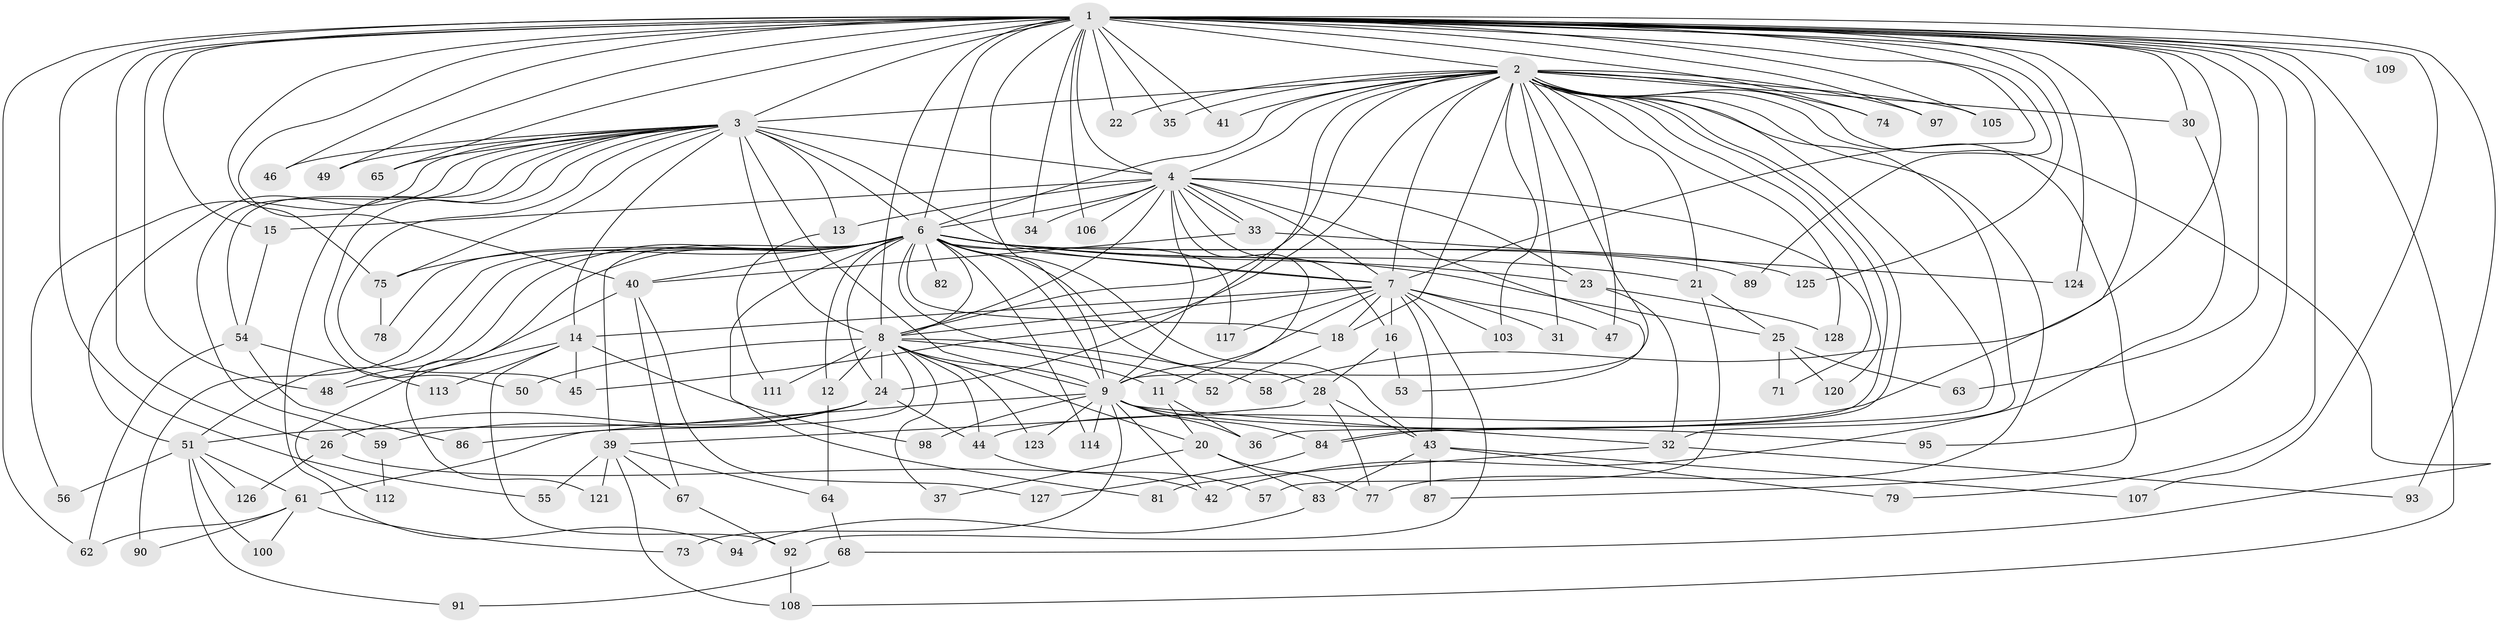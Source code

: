 // original degree distribution, {34: 0.0078125, 28: 0.0078125, 16: 0.015625, 21: 0.015625, 33: 0.0078125, 18: 0.015625, 22: 0.0078125, 4: 0.0703125, 3: 0.1953125, 7: 0.03125, 2: 0.546875, 5: 0.046875, 6: 0.0234375, 8: 0.0078125}
// Generated by graph-tools (version 1.1) at 2025/11/02/27/25 16:11:00]
// undirected, 101 vertices, 229 edges
graph export_dot {
graph [start="1"]
  node [color=gray90,style=filled];
  1 [super="+10"];
  2 [super="+27"];
  3 [super="+5"];
  4 [super="+17"];
  6 [super="+19"];
  7 [super="+38"];
  8 [super="+119"];
  9 [super="+70"];
  11 [super="+122"];
  12;
  13;
  14 [super="+101"];
  15;
  16;
  18 [super="+29"];
  20;
  21;
  22;
  23;
  24 [super="+60"];
  25;
  26;
  28;
  30 [super="+66"];
  31;
  32 [super="+80"];
  33 [super="+88"];
  34;
  35;
  36;
  37;
  39 [super="+115"];
  40 [super="+85"];
  41;
  42;
  43 [super="+104"];
  44 [super="+96"];
  45;
  46;
  47;
  48 [super="+102"];
  49;
  50;
  51 [super="+72"];
  52;
  53;
  54;
  55;
  56;
  57;
  58;
  59;
  61 [super="+99"];
  62;
  63;
  64;
  65 [super="+69"];
  67 [super="+118"];
  68;
  71;
  73;
  74;
  75 [super="+76"];
  77 [super="+116"];
  78;
  79;
  81;
  82;
  83;
  84 [super="+110"];
  86;
  87;
  89;
  90;
  91;
  92;
  93;
  94;
  95;
  97;
  98;
  100;
  103;
  105;
  106;
  107;
  108;
  109;
  111;
  112;
  113;
  114;
  117;
  120;
  121;
  123;
  124;
  125;
  126;
  127;
  128;
  1 -- 2 [weight=3];
  1 -- 3 [weight=4];
  1 -- 4 [weight=2];
  1 -- 6 [weight=2];
  1 -- 7 [weight=2];
  1 -- 8 [weight=2];
  1 -- 9 [weight=3];
  1 -- 15;
  1 -- 22;
  1 -- 26;
  1 -- 30;
  1 -- 34;
  1 -- 35;
  1 -- 41;
  1 -- 46;
  1 -- 49;
  1 -- 55;
  1 -- 58;
  1 -- 62;
  1 -- 74;
  1 -- 79;
  1 -- 89;
  1 -- 93;
  1 -- 95;
  1 -- 106;
  1 -- 108;
  1 -- 109 [weight=2];
  1 -- 124;
  1 -- 125;
  1 -- 97;
  1 -- 105;
  1 -- 75;
  1 -- 44;
  1 -- 107;
  1 -- 48;
  1 -- 63;
  1 -- 65;
  1 -- 40;
  2 -- 3 [weight=2];
  2 -- 4;
  2 -- 6;
  2 -- 7;
  2 -- 8;
  2 -- 9;
  2 -- 18;
  2 -- 21;
  2 -- 22;
  2 -- 24;
  2 -- 30;
  2 -- 32;
  2 -- 35;
  2 -- 36;
  2 -- 47;
  2 -- 68;
  2 -- 74;
  2 -- 84;
  2 -- 84;
  2 -- 87;
  2 -- 97;
  2 -- 103;
  2 -- 120;
  2 -- 128;
  2 -- 105;
  2 -- 41;
  2 -- 45;
  2 -- 31;
  2 -- 77;
  3 -- 4 [weight=2];
  3 -- 6 [weight=2];
  3 -- 7 [weight=2];
  3 -- 8 [weight=2];
  3 -- 9 [weight=2];
  3 -- 14;
  3 -- 49;
  3 -- 50;
  3 -- 54;
  3 -- 56;
  3 -- 65 [weight=2];
  3 -- 94;
  3 -- 13;
  3 -- 45;
  3 -- 46;
  3 -- 51;
  3 -- 59;
  3 -- 75;
  4 -- 6;
  4 -- 7;
  4 -- 8;
  4 -- 9 [weight=2];
  4 -- 11;
  4 -- 13;
  4 -- 15;
  4 -- 16;
  4 -- 23;
  4 -- 33;
  4 -- 33;
  4 -- 34;
  4 -- 53;
  4 -- 71;
  4 -- 106;
  6 -- 7;
  6 -- 8;
  6 -- 9 [weight=2];
  6 -- 12;
  6 -- 18 [weight=2];
  6 -- 21;
  6 -- 23;
  6 -- 24;
  6 -- 25;
  6 -- 28;
  6 -- 40 [weight=2];
  6 -- 48;
  6 -- 51;
  6 -- 52;
  6 -- 75;
  6 -- 78;
  6 -- 81;
  6 -- 82 [weight=2];
  6 -- 89;
  6 -- 90;
  6 -- 114;
  6 -- 117;
  6 -- 121;
  6 -- 125;
  6 -- 39;
  6 -- 43;
  7 -- 8;
  7 -- 9;
  7 -- 14;
  7 -- 16;
  7 -- 31;
  7 -- 43;
  7 -- 47;
  7 -- 92;
  7 -- 103;
  7 -- 117;
  7 -- 18;
  8 -- 9;
  8 -- 11;
  8 -- 12;
  8 -- 20;
  8 -- 37;
  8 -- 44 [weight=2];
  8 -- 50;
  8 -- 58;
  8 -- 61;
  8 -- 111;
  8 -- 123;
  8 -- 24;
  9 -- 36;
  9 -- 42;
  9 -- 73;
  9 -- 86;
  9 -- 95;
  9 -- 98;
  9 -- 114;
  9 -- 123;
  9 -- 32;
  9 -- 84;
  11 -- 20;
  11 -- 36;
  12 -- 64;
  13 -- 111;
  14 -- 92;
  14 -- 98;
  14 -- 113;
  14 -- 48;
  14 -- 45;
  15 -- 54;
  16 -- 28;
  16 -- 53;
  18 -- 52;
  20 -- 37;
  20 -- 77;
  20 -- 83;
  21 -- 25;
  21 -- 57;
  23 -- 32;
  23 -- 128;
  24 -- 26;
  24 -- 59;
  24 -- 51;
  24 -- 44;
  25 -- 63;
  25 -- 71;
  25 -- 120;
  26 -- 42;
  26 -- 126;
  28 -- 39;
  28 -- 43;
  28 -- 77;
  30 -- 42;
  32 -- 93;
  32 -- 81;
  33 -- 124;
  33 -- 40;
  39 -- 55;
  39 -- 64;
  39 -- 67;
  39 -- 121;
  39 -- 108;
  40 -- 67;
  40 -- 112;
  40 -- 127;
  43 -- 79;
  43 -- 83;
  43 -- 87;
  43 -- 107;
  44 -- 57;
  51 -- 56;
  51 -- 61;
  51 -- 91;
  51 -- 100;
  51 -- 126;
  54 -- 62;
  54 -- 86;
  54 -- 113;
  59 -- 112;
  61 -- 73;
  61 -- 90;
  61 -- 100;
  61 -- 62;
  64 -- 68;
  67 -- 92;
  68 -- 91;
  75 -- 78;
  83 -- 94;
  84 -- 127;
  92 -- 108;
}
